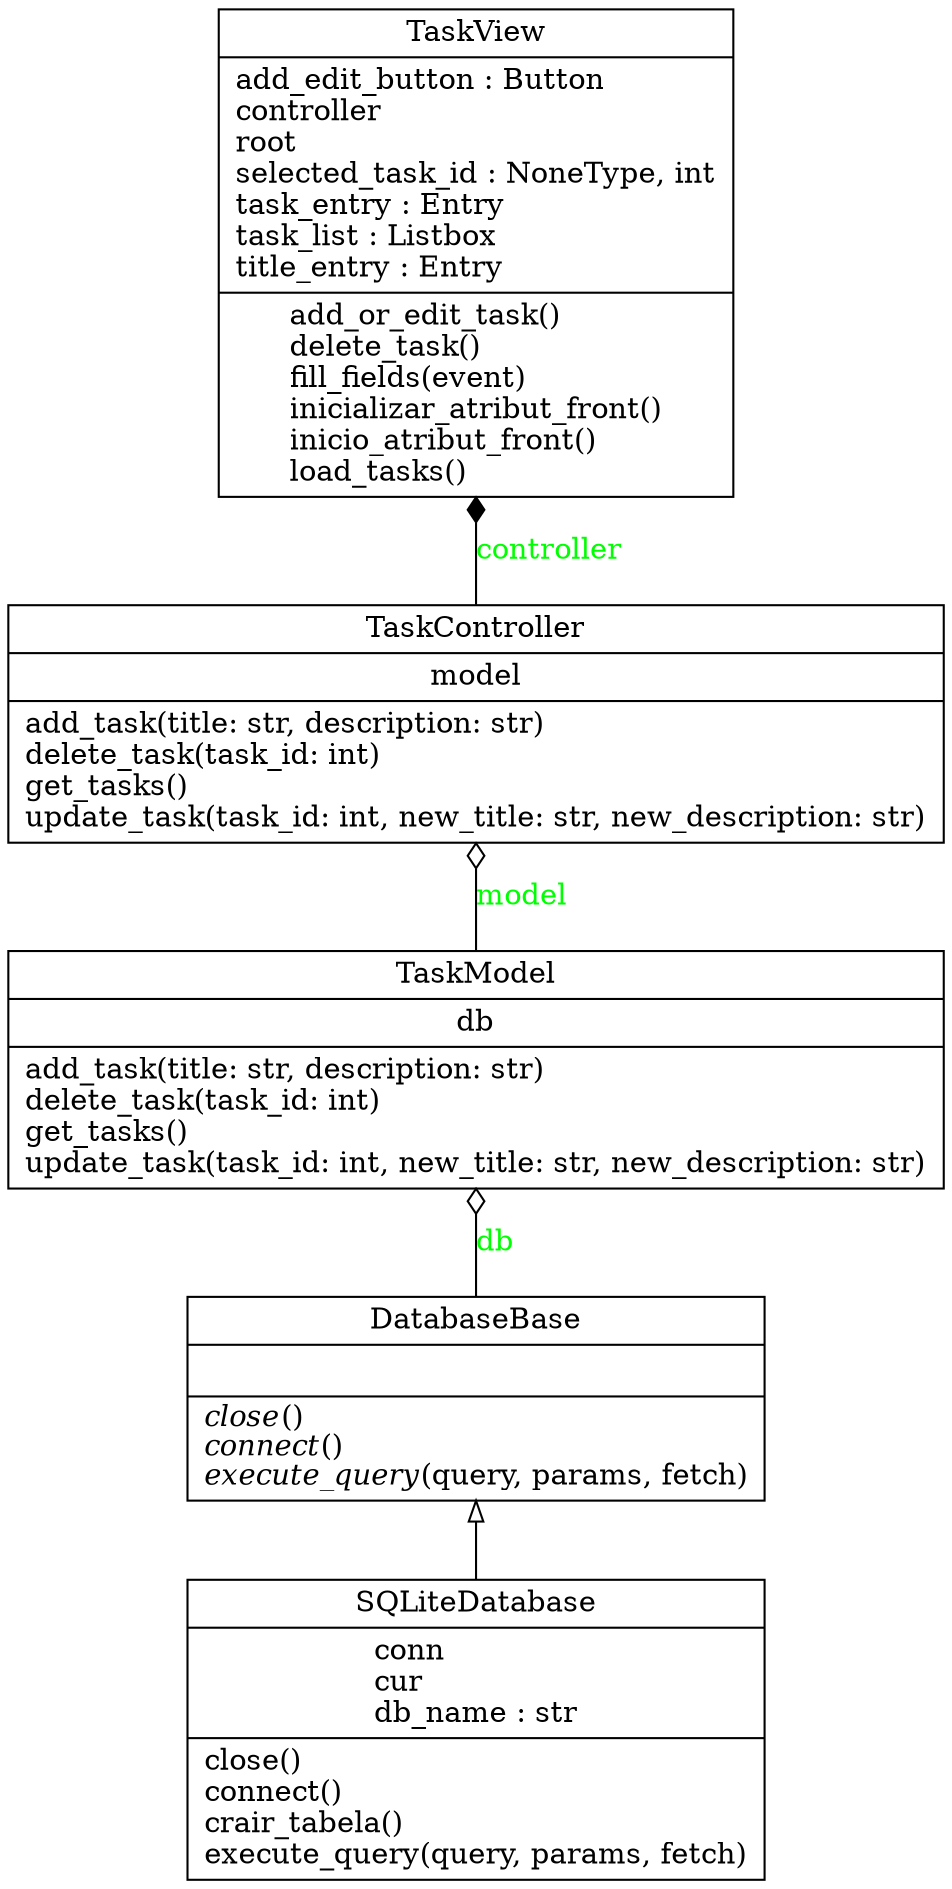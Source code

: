 digraph "classes_MeuProjeto" {
rankdir=BT
charset="utf-8"
"todo_list.DatabaseBase" [color="black", fontcolor="black", label=<{DatabaseBase|<br ALIGN="LEFT"/>|<I>close</I>()<br ALIGN="LEFT"/><I>connect</I>()<br ALIGN="LEFT"/><I>execute_query</I>(query, params, fetch)<br ALIGN="LEFT"/>}>, shape="record", style="solid"];
"todo_list.SQLiteDatabase" [color="black", fontcolor="black", label=<{SQLiteDatabase|conn<br ALIGN="LEFT"/>cur<br ALIGN="LEFT"/>db_name : str<br ALIGN="LEFT"/>|close()<br ALIGN="LEFT"/>connect()<br ALIGN="LEFT"/>crair_tabela()<br ALIGN="LEFT"/>execute_query(query, params, fetch)<br ALIGN="LEFT"/>}>, shape="record", style="solid"];
"todo_list.TaskController" [color="black", fontcolor="black", label=<{TaskController|model<br ALIGN="LEFT"/>|add_task(title: str, description: str)<br ALIGN="LEFT"/>delete_task(task_id: int)<br ALIGN="LEFT"/>get_tasks()<br ALIGN="LEFT"/>update_task(task_id: int, new_title: str, new_description: str)<br ALIGN="LEFT"/>}>, shape="record", style="solid"];
"todo_list.TaskModel" [color="black", fontcolor="black", label=<{TaskModel|db<br ALIGN="LEFT"/>|add_task(title: str, description: str)<br ALIGN="LEFT"/>delete_task(task_id: int)<br ALIGN="LEFT"/>get_tasks()<br ALIGN="LEFT"/>update_task(task_id: int, new_title: str, new_description: str)<br ALIGN="LEFT"/>}>, shape="record", style="solid"];
"todo_list.TaskView" [color="black", fontcolor="black", label=<{TaskView|add_edit_button : Button<br ALIGN="LEFT"/>controller<br ALIGN="LEFT"/>root<br ALIGN="LEFT"/>selected_task_id : NoneType, int<br ALIGN="LEFT"/>task_entry : Entry<br ALIGN="LEFT"/>task_list : Listbox<br ALIGN="LEFT"/>title_entry : Entry<br ALIGN="LEFT"/>|add_or_edit_task()<br ALIGN="LEFT"/>delete_task()<br ALIGN="LEFT"/>fill_fields(event)<br ALIGN="LEFT"/>inicializar_atribut_front()<br ALIGN="LEFT"/>inicio_atribut_front()<br ALIGN="LEFT"/>load_tasks()<br ALIGN="LEFT"/>}>, shape="record", style="solid"];
"todo_list.SQLiteDatabase" -> "todo_list.DatabaseBase" [arrowhead="empty", arrowtail="none"];
"todo_list.TaskController" -> "todo_list.TaskView" [arrowhead="diamond", arrowtail="none", fontcolor="green", label="controller", style="solid"];
"todo_list.DatabaseBase" -> "todo_list.TaskModel" [arrowhead="odiamond", arrowtail="none", fontcolor="green", label="db", style="solid"];
"todo_list.TaskModel" -> "todo_list.TaskController" [arrowhead="odiamond", arrowtail="none", fontcolor="green", label="model", style="solid"];
}
